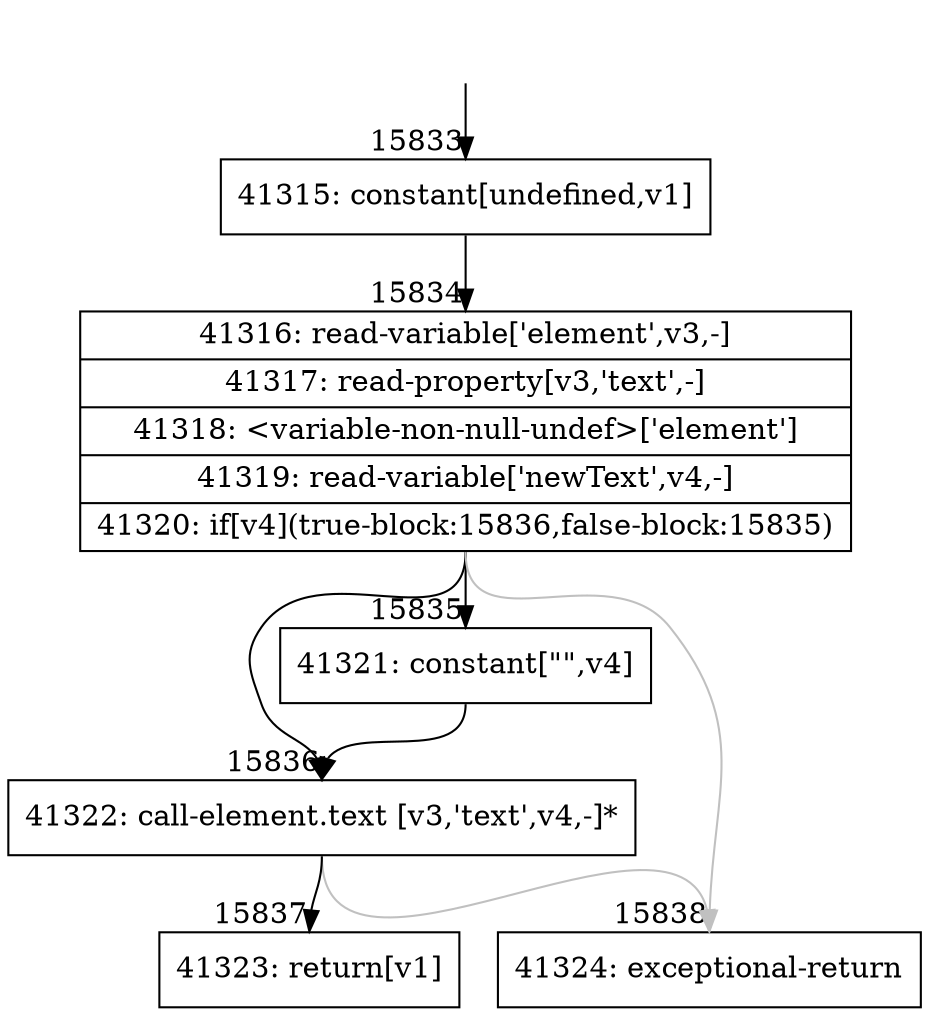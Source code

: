 digraph {
rankdir="TD"
BB_entry1271[shape=none,label=""];
BB_entry1271 -> BB15833 [tailport=s, headport=n, headlabel="    15833"]
BB15833 [shape=record label="{41315: constant[undefined,v1]}" ] 
BB15833 -> BB15834 [tailport=s, headport=n, headlabel="      15834"]
BB15834 [shape=record label="{41316: read-variable['element',v3,-]|41317: read-property[v3,'text',-]|41318: \<variable-non-null-undef\>['element']|41319: read-variable['newText',v4,-]|41320: if[v4](true-block:15836,false-block:15835)}" ] 
BB15834 -> BB15836 [tailport=s, headport=n, headlabel="      15836"]
BB15834 -> BB15835 [tailport=s, headport=n, headlabel="      15835"]
BB15834 -> BB15838 [tailport=s, headport=n, color=gray, headlabel="      15838"]
BB15835 [shape=record label="{41321: constant[\"\",v4]}" ] 
BB15835 -> BB15836 [tailport=s, headport=n]
BB15836 [shape=record label="{41322: call-element.text [v3,'text',v4,-]*}" ] 
BB15836 -> BB15837 [tailport=s, headport=n, headlabel="      15837"]
BB15836 -> BB15838 [tailport=s, headport=n, color=gray]
BB15837 [shape=record label="{41323: return[v1]}" ] 
BB15838 [shape=record label="{41324: exceptional-return}" ] 
//#$~ 26685
}
